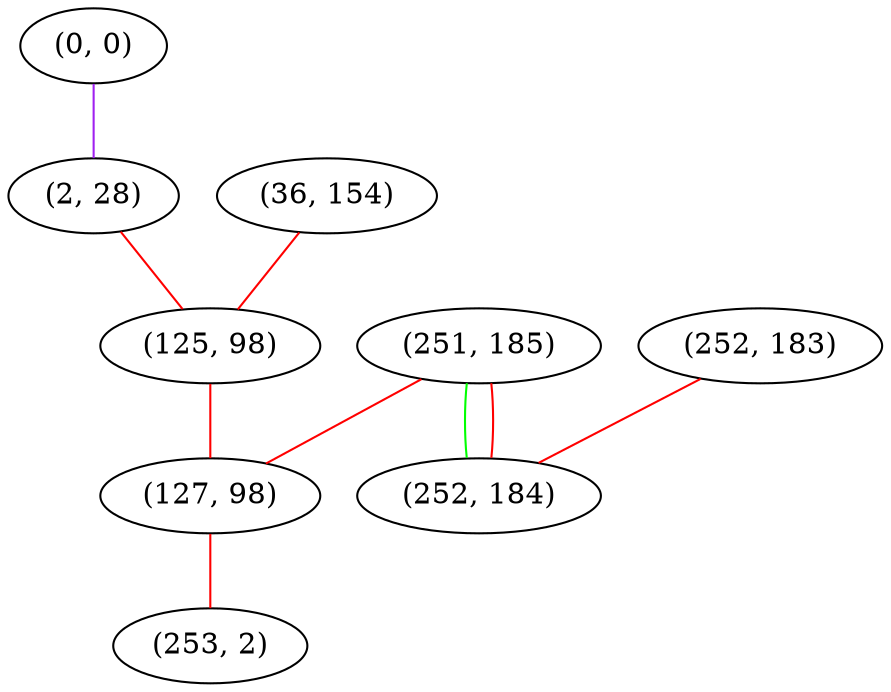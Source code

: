 graph "" {
"(0, 0)";
"(2, 28)";
"(252, 183)";
"(251, 185)";
"(36, 154)";
"(125, 98)";
"(127, 98)";
"(253, 2)";
"(252, 184)";
"(0, 0)" -- "(2, 28)"  [color=purple, key=0, weight=4];
"(2, 28)" -- "(125, 98)"  [color=red, key=0, weight=1];
"(252, 183)" -- "(252, 184)"  [color=red, key=0, weight=1];
"(251, 185)" -- "(127, 98)"  [color=red, key=0, weight=1];
"(251, 185)" -- "(252, 184)"  [color=green, key=0, weight=2];
"(251, 185)" -- "(252, 184)"  [color=red, key=1, weight=1];
"(36, 154)" -- "(125, 98)"  [color=red, key=0, weight=1];
"(125, 98)" -- "(127, 98)"  [color=red, key=0, weight=1];
"(127, 98)" -- "(253, 2)"  [color=red, key=0, weight=1];
}
